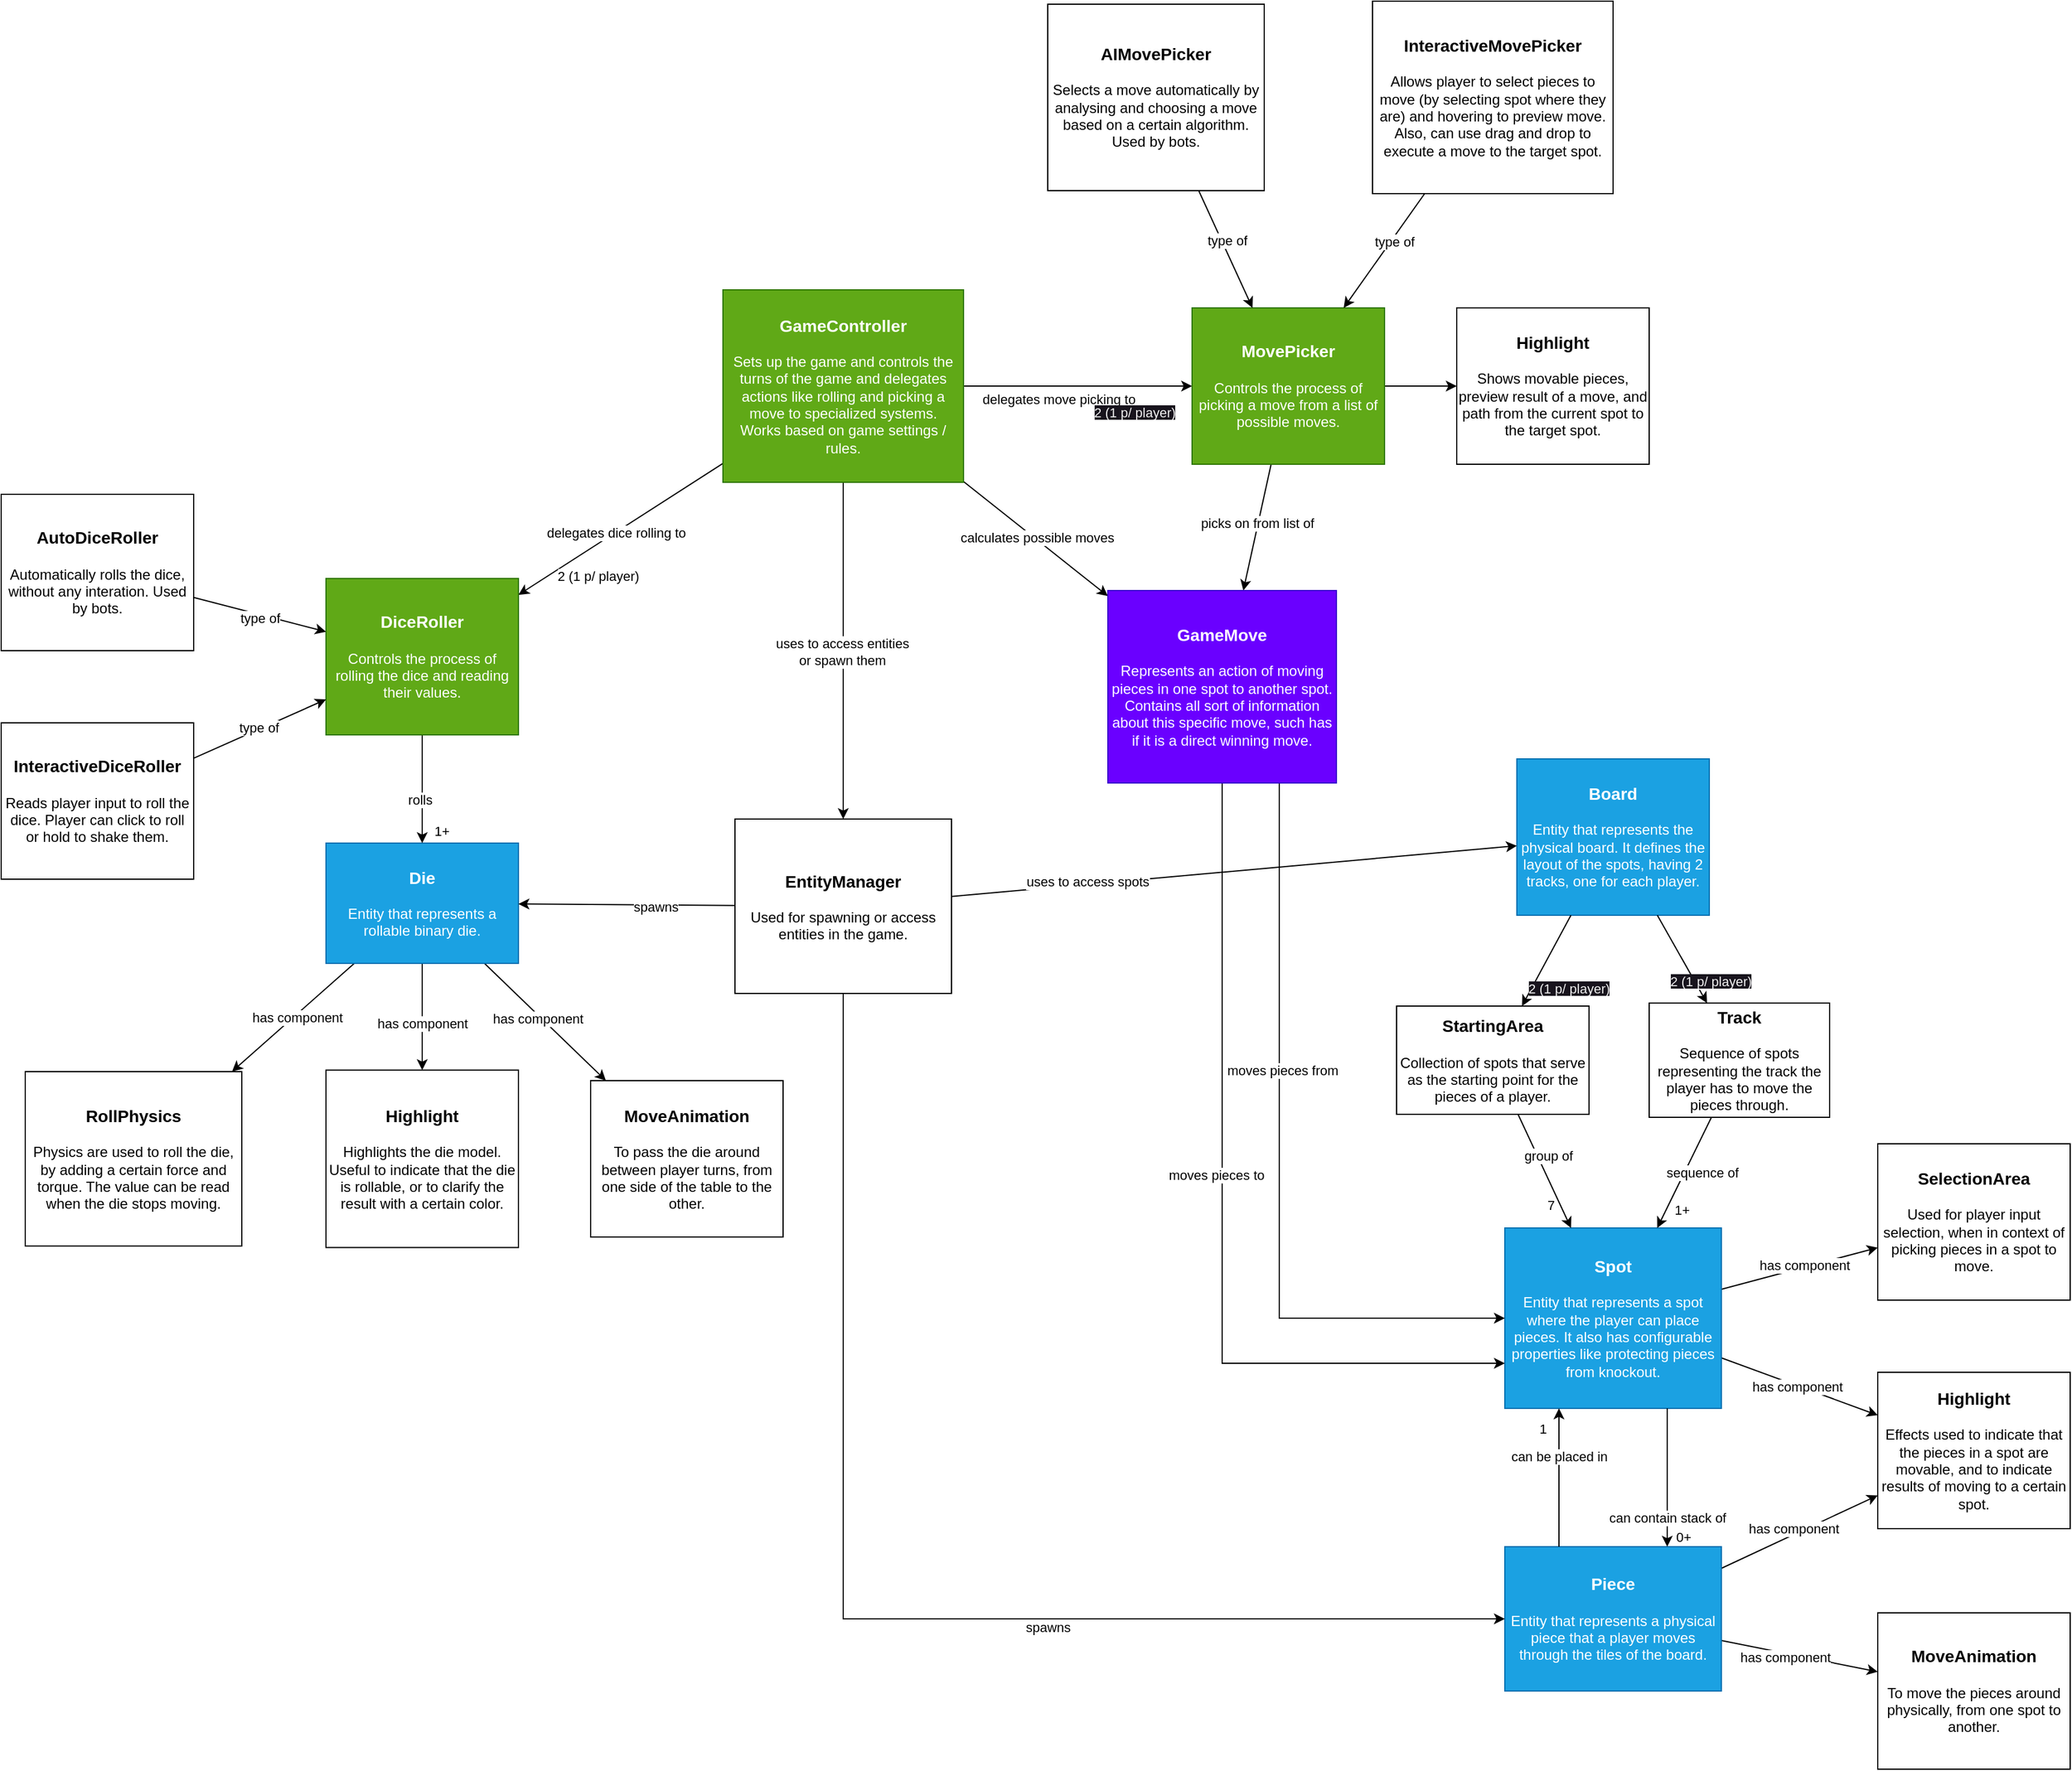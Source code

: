 <mxfile version="24.4.8" type="device">
  <diagram name="Page-1" id="9E7TV8ZL6nedT94QB9dg">
    <mxGraphModel dx="2643" dy="2144" grid="1" gridSize="10" guides="1" tooltips="1" connect="1" arrows="1" fold="1" page="1" pageScale="1" pageWidth="850" pageHeight="1100" math="0" shadow="0">
      <root>
        <mxCell id="0" />
        <mxCell id="1" parent="0" />
        <mxCell id="h5NBGUJRAQNvVofVVciI-101" style="rounded=0;orthogonalLoop=1;jettySize=auto;html=1;" parent="1" source="h5NBGUJRAQNvVofVVciI-13" target="h5NBGUJRAQNvVofVVciI-100" edge="1">
          <mxGeometry relative="1" as="geometry" />
        </mxCell>
        <mxCell id="h5NBGUJRAQNvVofVVciI-111" value="has component" style="edgeLabel;html=1;align=center;verticalAlign=middle;resizable=0;points=[];" parent="h5NBGUJRAQNvVofVVciI-101" vertex="1" connectable="0">
          <mxGeometry x="-0.183" y="-3" relative="1" as="geometry">
            <mxPoint as="offset" />
          </mxGeometry>
        </mxCell>
        <mxCell id="h5NBGUJRAQNvVofVVciI-107" style="rounded=0;orthogonalLoop=1;jettySize=auto;html=1;" parent="1" source="h5NBGUJRAQNvVofVVciI-13" target="h5NBGUJRAQNvVofVVciI-106" edge="1">
          <mxGeometry relative="1" as="geometry" />
        </mxCell>
        <mxCell id="h5NBGUJRAQNvVofVVciI-110" value="has component" style="edgeLabel;html=1;align=center;verticalAlign=middle;resizable=0;points=[];" parent="h5NBGUJRAQNvVofVVciI-107" vertex="1" connectable="0">
          <mxGeometry x="0.095" y="-6" relative="1" as="geometry">
            <mxPoint x="-14" y="-5" as="offset" />
          </mxGeometry>
        </mxCell>
        <mxCell id="h5NBGUJRAQNvVofVVciI-13" value="&lt;div style=&quot;&quot;&gt;&lt;span style=&quot;background-color: initial;&quot;&gt;&lt;b&gt;&lt;font style=&quot;font-size: 14px;&quot;&gt;Piece&lt;/font&gt;&lt;/b&gt;&lt;/span&gt;&lt;/div&gt;&lt;div style=&quot;&quot;&gt;&lt;span style=&quot;background-color: initial;&quot;&gt;&lt;br&gt;&lt;/span&gt;&lt;/div&gt;&lt;div style=&quot;&quot;&gt;Entity that represents a physical piece that a player moves through the tiles of the board.&lt;/div&gt;" style="rounded=0;whiteSpace=wrap;html=1;align=center;verticalAlign=middle;fillColor=#1ba1e2;strokeColor=#006EAF;fontColor=#ffffff;" parent="1" vertex="1">
          <mxGeometry x="410" y="1205" width="180" height="120" as="geometry" />
        </mxCell>
        <mxCell id="h5NBGUJRAQNvVofVVciI-108" style="rounded=0;orthogonalLoop=1;jettySize=auto;html=1;" parent="1" source="h5NBGUJRAQNvVofVVciI-14" target="h5NBGUJRAQNvVofVVciI-106" edge="1">
          <mxGeometry relative="1" as="geometry" />
        </mxCell>
        <mxCell id="h5NBGUJRAQNvVofVVciI-109" value="has component" style="edgeLabel;html=1;align=center;verticalAlign=middle;resizable=0;points=[];" parent="h5NBGUJRAQNvVofVVciI-108" vertex="1" connectable="0">
          <mxGeometry x="-0.018" relative="1" as="geometry">
            <mxPoint x="-1" as="offset" />
          </mxGeometry>
        </mxCell>
        <mxCell id="h5NBGUJRAQNvVofVVciI-113" style="rounded=0;orthogonalLoop=1;jettySize=auto;html=1;" parent="1" source="h5NBGUJRAQNvVofVVciI-14" target="h5NBGUJRAQNvVofVVciI-112" edge="1">
          <mxGeometry relative="1" as="geometry" />
        </mxCell>
        <mxCell id="h5NBGUJRAQNvVofVVciI-114" value="has component" style="edgeLabel;html=1;align=center;verticalAlign=middle;resizable=0;points=[];" parent="h5NBGUJRAQNvVofVVciI-113" vertex="1" connectable="0">
          <mxGeometry x="0.065" y="2" relative="1" as="geometry">
            <mxPoint as="offset" />
          </mxGeometry>
        </mxCell>
        <mxCell id="h5NBGUJRAQNvVofVVciI-14" value="&lt;div style=&quot;&quot;&gt;&lt;span style=&quot;background-color: initial;&quot;&gt;&lt;b&gt;&lt;font style=&quot;font-size: 14px;&quot;&gt;Spot&lt;/font&gt;&lt;/b&gt;&lt;/span&gt;&lt;/div&gt;&lt;div style=&quot;&quot;&gt;&lt;span style=&quot;background-color: initial;&quot;&gt;&lt;br&gt;&lt;/span&gt;&lt;/div&gt;&lt;div style=&quot;&quot;&gt;Entity that represents a spot where the player can place pieces. It also has configurable properties like protecting pieces from knockout.&lt;/div&gt;" style="rounded=0;whiteSpace=wrap;html=1;align=center;verticalAlign=middle;fillColor=#1ba1e2;strokeColor=#006EAF;fontColor=#ffffff;" parent="1" vertex="1">
          <mxGeometry x="410" y="940" width="180" height="150" as="geometry" />
        </mxCell>
        <mxCell id="h5NBGUJRAQNvVofVVciI-88" style="rounded=0;orthogonalLoop=1;jettySize=auto;html=1;" parent="1" source="h5NBGUJRAQNvVofVVciI-15" target="h5NBGUJRAQNvVofVVciI-85" edge="1">
          <mxGeometry relative="1" as="geometry" />
        </mxCell>
        <mxCell id="h5NBGUJRAQNvVofVVciI-102" value="has component" style="edgeLabel;html=1;align=center;verticalAlign=middle;resizable=0;points=[];" parent="h5NBGUJRAQNvVofVVciI-88" vertex="1" connectable="0">
          <mxGeometry x="-0.025" y="2" relative="1" as="geometry">
            <mxPoint as="offset" />
          </mxGeometry>
        </mxCell>
        <mxCell id="h5NBGUJRAQNvVofVVciI-89" style="rounded=0;orthogonalLoop=1;jettySize=auto;html=1;" parent="1" source="h5NBGUJRAQNvVofVVciI-15" target="h5NBGUJRAQNvVofVVciI-86" edge="1">
          <mxGeometry relative="1" as="geometry" />
        </mxCell>
        <mxCell id="h5NBGUJRAQNvVofVVciI-104" value="has component" style="edgeLabel;html=1;align=center;verticalAlign=middle;resizable=0;points=[];" parent="h5NBGUJRAQNvVofVVciI-89" vertex="1" connectable="0">
          <mxGeometry x="-0.19" y="1" relative="1" as="geometry">
            <mxPoint x="-1" y="14" as="offset" />
          </mxGeometry>
        </mxCell>
        <mxCell id="h5NBGUJRAQNvVofVVciI-90" style="rounded=0;orthogonalLoop=1;jettySize=auto;html=1;" parent="1" source="h5NBGUJRAQNvVofVVciI-15" target="h5NBGUJRAQNvVofVVciI-87" edge="1">
          <mxGeometry relative="1" as="geometry" />
        </mxCell>
        <mxCell id="h5NBGUJRAQNvVofVVciI-105" value="has component" style="edgeLabel;html=1;align=center;verticalAlign=middle;resizable=0;points=[];" parent="h5NBGUJRAQNvVofVVciI-90" vertex="1" connectable="0">
          <mxGeometry x="-0.092" y="-2" relative="1" as="geometry">
            <mxPoint as="offset" />
          </mxGeometry>
        </mxCell>
        <mxCell id="h5NBGUJRAQNvVofVVciI-15" value="&lt;div style=&quot;&quot;&gt;&lt;span style=&quot;background-color: initial;&quot;&gt;&lt;b&gt;&lt;font style=&quot;font-size: 14px;&quot;&gt;Die&lt;/font&gt;&lt;/b&gt;&lt;/span&gt;&lt;/div&gt;&lt;div style=&quot;&quot;&gt;&lt;span style=&quot;background-color: initial;&quot;&gt;&lt;br&gt;&lt;/span&gt;&lt;/div&gt;&lt;div style=&quot;&quot;&gt;Entity that represents a rollable binary die.&lt;/div&gt;" style="rounded=0;whiteSpace=wrap;html=1;align=center;verticalAlign=middle;fillColor=#1ba1e2;strokeColor=#006EAF;fontColor=#ffffff;" parent="1" vertex="1">
          <mxGeometry x="-570" y="620" width="160" height="100" as="geometry" />
        </mxCell>
        <mxCell id="h5NBGUJRAQNvVofVVciI-32" value="" style="endArrow=classic;html=1;rounded=0;exitX=0.25;exitY=0;exitDx=0;exitDy=0;entryX=0.25;entryY=1;entryDx=0;entryDy=0;" parent="1" source="h5NBGUJRAQNvVofVVciI-13" target="h5NBGUJRAQNvVofVVciI-14" edge="1">
          <mxGeometry relative="1" as="geometry">
            <mxPoint x="310" y="870" as="sourcePoint" />
            <mxPoint x="470" y="870" as="targetPoint" />
          </mxGeometry>
        </mxCell>
        <mxCell id="h5NBGUJRAQNvVofVVciI-33" value="can be placed in" style="edgeLabel;resizable=0;html=1;;align=center;verticalAlign=middle;" parent="h5NBGUJRAQNvVofVVciI-32" connectable="0" vertex="1">
          <mxGeometry relative="1" as="geometry">
            <mxPoint y="-18" as="offset" />
          </mxGeometry>
        </mxCell>
        <mxCell id="h5NBGUJRAQNvVofVVciI-35" value="1" style="edgeLabel;resizable=0;html=1;;align=right;verticalAlign=bottom;" parent="h5NBGUJRAQNvVofVVciI-32" connectable="0" vertex="1">
          <mxGeometry x="1" relative="1" as="geometry">
            <mxPoint x="-10" y="25" as="offset" />
          </mxGeometry>
        </mxCell>
        <mxCell id="h5NBGUJRAQNvVofVVciI-36" value="" style="endArrow=classic;html=1;rounded=0;entryX=0.75;entryY=0;entryDx=0;entryDy=0;exitX=0.75;exitY=1;exitDx=0;exitDy=0;" parent="1" source="h5NBGUJRAQNvVofVVciI-14" target="h5NBGUJRAQNvVofVVciI-13" edge="1">
          <mxGeometry relative="1" as="geometry">
            <mxPoint x="310" y="1190" as="sourcePoint" />
            <mxPoint x="470" y="1190" as="targetPoint" />
          </mxGeometry>
        </mxCell>
        <mxCell id="h5NBGUJRAQNvVofVVciI-37" value="can contain stack of" style="edgeLabel;resizable=0;html=1;;align=center;verticalAlign=middle;" parent="h5NBGUJRAQNvVofVVciI-36" connectable="0" vertex="1">
          <mxGeometry relative="1" as="geometry">
            <mxPoint y="33" as="offset" />
          </mxGeometry>
        </mxCell>
        <mxCell id="h5NBGUJRAQNvVofVVciI-39" value="0+" style="edgeLabel;resizable=0;html=1;;align=right;verticalAlign=bottom;" parent="h5NBGUJRAQNvVofVVciI-36" connectable="0" vertex="1">
          <mxGeometry x="1" relative="1" as="geometry">
            <mxPoint x="20" as="offset" />
          </mxGeometry>
        </mxCell>
        <mxCell id="h5NBGUJRAQNvVofVVciI-40" value="&lt;div style=&quot;&quot;&gt;&lt;span style=&quot;background-color: initial;&quot;&gt;&lt;b&gt;&lt;font style=&quot;font-size: 14px;&quot;&gt;Board&lt;/font&gt;&lt;/b&gt;&lt;/span&gt;&lt;/div&gt;&lt;div style=&quot;&quot;&gt;&lt;span style=&quot;background-color: initial;&quot;&gt;&lt;br&gt;&lt;/span&gt;&lt;/div&gt;&lt;div style=&quot;&quot;&gt;Entity that represents the physical board. It defines the layout of the spots, having 2 tracks, one for each player.&lt;/div&gt;" style="rounded=0;whiteSpace=wrap;html=1;align=center;verticalAlign=middle;fillColor=#1ba1e2;fontColor=#ffffff;strokeColor=#006EAF;" parent="1" vertex="1">
          <mxGeometry x="420" y="550" width="160" height="130" as="geometry" />
        </mxCell>
        <mxCell id="h5NBGUJRAQNvVofVVciI-44" value="&lt;div style=&quot;&quot;&gt;&lt;span style=&quot;font-size: 14px;&quot;&gt;&lt;b&gt;StartingArea&lt;/b&gt;&lt;/span&gt;&lt;/div&gt;&lt;div style=&quot;&quot;&gt;&lt;span style=&quot;background-color: initial;&quot;&gt;&lt;br&gt;&lt;/span&gt;&lt;/div&gt;&lt;div style=&quot;&quot;&gt;Collection of spots that serve as the starting point for the pieces of a player.&lt;/div&gt;" style="rounded=0;whiteSpace=wrap;html=1;align=center;verticalAlign=middle;" parent="1" vertex="1">
          <mxGeometry x="320" y="755.5" width="160" height="90" as="geometry" />
        </mxCell>
        <mxCell id="h5NBGUJRAQNvVofVVciI-46" value="" style="endArrow=classic;html=1;rounded=0;" parent="1" source="h5NBGUJRAQNvVofVVciI-44" target="h5NBGUJRAQNvVofVVciI-14" edge="1">
          <mxGeometry relative="1" as="geometry">
            <mxPoint x="490" y="840" as="sourcePoint" />
            <mxPoint x="590" y="840" as="targetPoint" />
          </mxGeometry>
        </mxCell>
        <mxCell id="h5NBGUJRAQNvVofVVciI-56" value="group of" style="edgeLabel;html=1;align=center;verticalAlign=middle;resizable=0;points=[];" parent="h5NBGUJRAQNvVofVVciI-46" vertex="1" connectable="0">
          <mxGeometry x="0.509" y="3" relative="1" as="geometry">
            <mxPoint x="-11" y="-36" as="offset" />
          </mxGeometry>
        </mxCell>
        <mxCell id="h5NBGUJRAQNvVofVVciI-66" value="7" style="edgeLabel;html=1;align=center;verticalAlign=middle;resizable=0;points=[];" parent="h5NBGUJRAQNvVofVVciI-46" vertex="1" connectable="0">
          <mxGeometry x="0.637" y="-2" relative="1" as="geometry">
            <mxPoint x="-8" y="-3" as="offset" />
          </mxGeometry>
        </mxCell>
        <mxCell id="h5NBGUJRAQNvVofVVciI-53" value="" style="endArrow=classic;html=1;rounded=0;" parent="1" source="h5NBGUJRAQNvVofVVciI-40" target="h5NBGUJRAQNvVofVVciI-44" edge="1">
          <mxGeometry relative="1" as="geometry">
            <mxPoint x="490" y="600" as="sourcePoint" />
            <mxPoint x="590" y="720" as="targetPoint" />
          </mxGeometry>
        </mxCell>
        <mxCell id="h5NBGUJRAQNvVofVVciI-55" value="&lt;span style=&quot;color: rgb(240, 240, 240); font-family: Helvetica; font-size: 11px; font-style: normal; font-variant-ligatures: normal; font-variant-caps: normal; font-weight: 400; letter-spacing: normal; orphans: 2; text-align: center; text-indent: 0px; text-transform: none; widows: 2; word-spacing: 0px; -webkit-text-stroke-width: 0px; white-space: nowrap; background-color: rgb(24, 20, 29); text-decoration-thickness: initial; text-decoration-style: initial; text-decoration-color: initial; display: inline !important; float: none;&quot;&gt;2 (1 p/ player)&lt;/span&gt;" style="edgeLabel;html=1;align=center;verticalAlign=middle;resizable=0;points=[];" parent="h5NBGUJRAQNvVofVVciI-53" vertex="1" connectable="0">
          <mxGeometry x="0.512" y="1" relative="1" as="geometry">
            <mxPoint x="28" y="3" as="offset" />
          </mxGeometry>
        </mxCell>
        <mxCell id="h5NBGUJRAQNvVofVVciI-58" value="&lt;div style=&quot;&quot;&gt;&lt;span style=&quot;font-size: 14px;&quot;&gt;&lt;b&gt;Track&lt;/b&gt;&lt;/span&gt;&lt;/div&gt;&lt;div style=&quot;&quot;&gt;&lt;span style=&quot;background-color: initial;&quot;&gt;&lt;br&gt;&lt;/span&gt;&lt;/div&gt;&lt;div style=&quot;&quot;&gt;Sequence of spots representing the track the player has to move the pieces through.&lt;/div&gt;" style="rounded=0;whiteSpace=wrap;html=1;align=center;verticalAlign=middle;" parent="1" vertex="1">
          <mxGeometry x="530" y="753" width="150" height="95" as="geometry" />
        </mxCell>
        <mxCell id="h5NBGUJRAQNvVofVVciI-59" value="" style="endArrow=classic;html=1;rounded=0;" parent="1" source="h5NBGUJRAQNvVofVVciI-40" target="h5NBGUJRAQNvVofVVciI-58" edge="1">
          <mxGeometry relative="1" as="geometry">
            <mxPoint x="420" y="810" as="sourcePoint" />
            <mxPoint x="520" y="810" as="targetPoint" />
          </mxGeometry>
        </mxCell>
        <mxCell id="h5NBGUJRAQNvVofVVciI-61" value="&lt;span style=&quot;color: rgb(240, 240, 240); font-family: Helvetica; font-size: 11px; font-style: normal; font-variant-ligatures: normal; font-variant-caps: normal; font-weight: 400; letter-spacing: normal; orphans: 2; text-align: center; text-indent: 0px; text-transform: none; widows: 2; word-spacing: 0px; -webkit-text-stroke-width: 0px; white-space: nowrap; background-color: rgb(24, 20, 29); text-decoration-thickness: initial; text-decoration-style: initial; text-decoration-color: initial; display: inline !important; float: none;&quot;&gt;2 (1 p/ player)&lt;/span&gt;" style="edgeLabel;html=1;align=center;verticalAlign=middle;resizable=0;points=[];" parent="h5NBGUJRAQNvVofVVciI-59" vertex="1" connectable="0">
          <mxGeometry x="0.609" relative="1" as="geometry">
            <mxPoint x="11" y="-4" as="offset" />
          </mxGeometry>
        </mxCell>
        <mxCell id="h5NBGUJRAQNvVofVVciI-63" value="" style="endArrow=classic;html=1;rounded=0;" parent="1" source="h5NBGUJRAQNvVofVVciI-58" target="h5NBGUJRAQNvVofVVciI-14" edge="1">
          <mxGeometry relative="1" as="geometry">
            <mxPoint x="530" y="840" as="sourcePoint" />
            <mxPoint x="630" y="840" as="targetPoint" />
          </mxGeometry>
        </mxCell>
        <mxCell id="h5NBGUJRAQNvVofVVciI-64" value="sequence of" style="edgeLabel;resizable=0;html=1;;align=center;verticalAlign=middle;" parent="h5NBGUJRAQNvVofVVciI-63" connectable="0" vertex="1">
          <mxGeometry relative="1" as="geometry">
            <mxPoint x="14" as="offset" />
          </mxGeometry>
        </mxCell>
        <mxCell id="h5NBGUJRAQNvVofVVciI-65" value="1+" style="edgeLabel;html=1;align=center;verticalAlign=middle;resizable=0;points=[];" parent="h5NBGUJRAQNvVofVVciI-63" vertex="1" connectable="0">
          <mxGeometry x="0.643" y="3" relative="1" as="geometry">
            <mxPoint x="9" as="offset" />
          </mxGeometry>
        </mxCell>
        <mxCell id="h5NBGUJRAQNvVofVVciI-73" style="rounded=0;orthogonalLoop=1;jettySize=auto;html=1;" parent="1" source="h5NBGUJRAQNvVofVVciI-67" target="h5NBGUJRAQNvVofVVciI-69" edge="1">
          <mxGeometry relative="1" as="geometry" />
        </mxCell>
        <mxCell id="h5NBGUJRAQNvVofVVciI-74" value="delegates dice rolling to" style="edgeLabel;html=1;align=center;verticalAlign=middle;resizable=0;points=[];" parent="h5NBGUJRAQNvVofVVciI-73" vertex="1" connectable="0">
          <mxGeometry x="0.056" relative="1" as="geometry">
            <mxPoint as="offset" />
          </mxGeometry>
        </mxCell>
        <mxCell id="h5NBGUJRAQNvVofVVciI-75" value="2 (1 p/ player)" style="edgeLabel;html=1;align=center;verticalAlign=middle;resizable=0;points=[];" parent="h5NBGUJRAQNvVofVVciI-73" vertex="1" connectable="0">
          <mxGeometry x="0.648" y="4" relative="1" as="geometry">
            <mxPoint x="34" as="offset" />
          </mxGeometry>
        </mxCell>
        <mxCell id="h5NBGUJRAQNvVofVVciI-91" style="rounded=0;orthogonalLoop=1;jettySize=auto;html=1;" parent="1" source="h5NBGUJRAQNvVofVVciI-67" target="h5NBGUJRAQNvVofVVciI-70" edge="1">
          <mxGeometry relative="1" as="geometry" />
        </mxCell>
        <mxCell id="h5NBGUJRAQNvVofVVciI-92" value="delegates move picking to" style="edgeLabel;html=1;align=center;verticalAlign=middle;resizable=0;points=[];" parent="h5NBGUJRAQNvVofVVciI-91" vertex="1" connectable="0">
          <mxGeometry x="-0.331" y="-4" relative="1" as="geometry">
            <mxPoint x="15" y="7" as="offset" />
          </mxGeometry>
        </mxCell>
        <mxCell id="h5NBGUJRAQNvVofVVciI-93" value="&lt;span style=&quot;color: rgb(240, 240, 240); font-family: Helvetica; font-size: 11px; font-style: normal; font-variant-ligatures: normal; font-variant-caps: normal; font-weight: 400; letter-spacing: normal; orphans: 2; text-align: center; text-indent: 0px; text-transform: none; widows: 2; word-spacing: 0px; -webkit-text-stroke-width: 0px; white-space: nowrap; background-color: rgb(24, 20, 29); text-decoration-thickness: initial; text-decoration-style: initial; text-decoration-color: initial; display: inline !important; float: none;&quot;&gt;2 (1 p/ player)&lt;/span&gt;" style="edgeLabel;html=1;align=center;verticalAlign=middle;resizable=0;points=[];" parent="h5NBGUJRAQNvVofVVciI-91" vertex="1" connectable="0">
          <mxGeometry x="0.591" y="-4" relative="1" as="geometry">
            <mxPoint x="-9" y="18" as="offset" />
          </mxGeometry>
        </mxCell>
        <mxCell id="h5NBGUJRAQNvVofVVciI-97" style="rounded=0;orthogonalLoop=1;jettySize=auto;html=1;" parent="1" source="h5NBGUJRAQNvVofVVciI-67" target="h5NBGUJRAQNvVofVVciI-95" edge="1">
          <mxGeometry relative="1" as="geometry" />
        </mxCell>
        <mxCell id="h5NBGUJRAQNvVofVVciI-98" value="calculates possible moves" style="edgeLabel;html=1;align=center;verticalAlign=middle;resizable=0;points=[];" parent="h5NBGUJRAQNvVofVVciI-97" vertex="1" connectable="0">
          <mxGeometry x="0.003" relative="1" as="geometry">
            <mxPoint y="-1" as="offset" />
          </mxGeometry>
        </mxCell>
        <mxCell id="h5NBGUJRAQNvVofVVciI-130" style="rounded=0;orthogonalLoop=1;jettySize=auto;html=1;" parent="1" source="h5NBGUJRAQNvVofVVciI-67" target="h5NBGUJRAQNvVofVVciI-68" edge="1">
          <mxGeometry relative="1" as="geometry" />
        </mxCell>
        <mxCell id="h5NBGUJRAQNvVofVVciI-131" value="uses to access entities&lt;div&gt;or spawn them&lt;/div&gt;" style="edgeLabel;html=1;align=center;verticalAlign=middle;resizable=0;points=[];" parent="h5NBGUJRAQNvVofVVciI-130" vertex="1" connectable="0">
          <mxGeometry x="0.008" y="-1" relative="1" as="geometry">
            <mxPoint as="offset" />
          </mxGeometry>
        </mxCell>
        <mxCell id="h5NBGUJRAQNvVofVVciI-67" value="&lt;div style=&quot;&quot;&gt;&lt;span style=&quot;font-size: 14px;&quot;&gt;&lt;b&gt;GameController&lt;/b&gt;&lt;/span&gt;&lt;/div&gt;&lt;div style=&quot;&quot;&gt;&lt;span style=&quot;background-color: initial;&quot;&gt;&lt;br&gt;&lt;/span&gt;&lt;/div&gt;&lt;div style=&quot;&quot;&gt;Sets up the game and controls the turns of the game and delegates actions like rolling and picking a move to specialized systems.&lt;br&gt;Works based on game settings / rules.&lt;/div&gt;" style="rounded=0;whiteSpace=wrap;html=1;align=center;verticalAlign=middle;fillColor=#60a917;fontColor=#ffffff;strokeColor=#2D7600;" parent="1" vertex="1">
          <mxGeometry x="-240" y="160" width="200" height="160" as="geometry" />
        </mxCell>
        <mxCell id="h5NBGUJRAQNvVofVVciI-142" style="rounded=0;orthogonalLoop=1;jettySize=auto;html=1;" parent="1" source="h5NBGUJRAQNvVofVVciI-68" target="h5NBGUJRAQNvVofVVciI-15" edge="1">
          <mxGeometry relative="1" as="geometry" />
        </mxCell>
        <mxCell id="h5NBGUJRAQNvVofVVciI-143" value="spawns" style="edgeLabel;html=1;align=center;verticalAlign=middle;resizable=0;points=[];" parent="h5NBGUJRAQNvVofVVciI-142" vertex="1" connectable="0">
          <mxGeometry x="-0.259" y="1" relative="1" as="geometry">
            <mxPoint as="offset" />
          </mxGeometry>
        </mxCell>
        <mxCell id="h5NBGUJRAQNvVofVVciI-144" style="edgeStyle=orthogonalEdgeStyle;rounded=0;orthogonalLoop=1;jettySize=auto;html=1;" parent="1" source="h5NBGUJRAQNvVofVVciI-68" target="h5NBGUJRAQNvVofVVciI-13" edge="1">
          <mxGeometry relative="1" as="geometry">
            <Array as="points">
              <mxPoint x="-140" y="1265" />
            </Array>
          </mxGeometry>
        </mxCell>
        <mxCell id="h5NBGUJRAQNvVofVVciI-145" value="spawns" style="edgeLabel;html=1;align=center;verticalAlign=middle;resizable=0;points=[];" parent="h5NBGUJRAQNvVofVVciI-144" vertex="1" connectable="0">
          <mxGeometry x="-0.722" y="-4" relative="1" as="geometry">
            <mxPoint x="174" y="378" as="offset" />
          </mxGeometry>
        </mxCell>
        <mxCell id="h5NBGUJRAQNvVofVVciI-146" style="rounded=0;orthogonalLoop=1;jettySize=auto;html=1;" parent="1" source="h5NBGUJRAQNvVofVVciI-68" target="h5NBGUJRAQNvVofVVciI-40" edge="1">
          <mxGeometry relative="1" as="geometry" />
        </mxCell>
        <mxCell id="h5NBGUJRAQNvVofVVciI-147" value="uses to access spots" style="edgeLabel;html=1;align=center;verticalAlign=middle;resizable=0;points=[];" parent="h5NBGUJRAQNvVofVVciI-146" vertex="1" connectable="0">
          <mxGeometry x="-0.524" y="3" relative="1" as="geometry">
            <mxPoint x="1" as="offset" />
          </mxGeometry>
        </mxCell>
        <mxCell id="h5NBGUJRAQNvVofVVciI-68" value="&lt;div style=&quot;&quot;&gt;&lt;span style=&quot;font-size: 14px;&quot;&gt;&lt;b&gt;EntityManager&lt;/b&gt;&lt;/span&gt;&lt;/div&gt;&lt;div style=&quot;&quot;&gt;&lt;span style=&quot;background-color: initial;&quot;&gt;&lt;br&gt;&lt;/span&gt;&lt;/div&gt;&lt;div style=&quot;&quot;&gt;Used for spawning or access entities in the game.&lt;/div&gt;" style="rounded=0;whiteSpace=wrap;html=1;align=center;verticalAlign=middle;" parent="1" vertex="1">
          <mxGeometry x="-230" y="600" width="180" height="145" as="geometry" />
        </mxCell>
        <mxCell id="h5NBGUJRAQNvVofVVciI-76" style="rounded=0;orthogonalLoop=1;jettySize=auto;html=1;" parent="1" source="h5NBGUJRAQNvVofVVciI-69" target="h5NBGUJRAQNvVofVVciI-15" edge="1">
          <mxGeometry relative="1" as="geometry" />
        </mxCell>
        <mxCell id="h5NBGUJRAQNvVofVVciI-77" value="rolls" style="edgeLabel;html=1;align=center;verticalAlign=middle;resizable=0;points=[];" parent="h5NBGUJRAQNvVofVVciI-76" vertex="1" connectable="0">
          <mxGeometry x="0.185" y="-2" relative="1" as="geometry">
            <mxPoint as="offset" />
          </mxGeometry>
        </mxCell>
        <mxCell id="h5NBGUJRAQNvVofVVciI-78" value="1+" style="edgeLabel;html=1;align=center;verticalAlign=middle;resizable=0;points=[];" parent="h5NBGUJRAQNvVofVVciI-76" vertex="1" connectable="0">
          <mxGeometry x="0.792" y="1" relative="1" as="geometry">
            <mxPoint x="15" y="-1" as="offset" />
          </mxGeometry>
        </mxCell>
        <mxCell id="h5NBGUJRAQNvVofVVciI-69" value="&lt;div style=&quot;&quot;&gt;&lt;span style=&quot;background-color: initial;&quot;&gt;&lt;b&gt;&lt;font style=&quot;font-size: 14px;&quot;&gt;DiceRoller&lt;/font&gt;&lt;/b&gt;&lt;/span&gt;&lt;/div&gt;&lt;div style=&quot;&quot;&gt;&lt;span style=&quot;background-color: initial;&quot;&gt;&lt;br&gt;&lt;/span&gt;&lt;/div&gt;&lt;div style=&quot;&quot;&gt;Controls the process of rolling the dice and reading their values.&lt;/div&gt;" style="rounded=0;whiteSpace=wrap;html=1;align=center;verticalAlign=middle;fillColor=#60a917;fontColor=#ffffff;strokeColor=#2D7600;" parent="1" vertex="1">
          <mxGeometry x="-570" y="400" width="160" height="130" as="geometry" />
        </mxCell>
        <mxCell id="h5NBGUJRAQNvVofVVciI-96" style="rounded=0;orthogonalLoop=1;jettySize=auto;html=1;" parent="1" source="h5NBGUJRAQNvVofVVciI-70" target="h5NBGUJRAQNvVofVVciI-95" edge="1">
          <mxGeometry relative="1" as="geometry" />
        </mxCell>
        <mxCell id="h5NBGUJRAQNvVofVVciI-99" value="picks on from list of" style="edgeLabel;html=1;align=center;verticalAlign=middle;resizable=0;points=[];" parent="h5NBGUJRAQNvVofVVciI-96" vertex="1" connectable="0">
          <mxGeometry x="-0.068" y="-1" relative="1" as="geometry">
            <mxPoint as="offset" />
          </mxGeometry>
        </mxCell>
        <mxCell id="h5NBGUJRAQNvVofVVciI-116" style="rounded=0;orthogonalLoop=1;jettySize=auto;html=1;" parent="1" source="h5NBGUJRAQNvVofVVciI-70" target="h5NBGUJRAQNvVofVVciI-115" edge="1">
          <mxGeometry relative="1" as="geometry" />
        </mxCell>
        <mxCell id="h5NBGUJRAQNvVofVVciI-70" value="&lt;div style=&quot;&quot;&gt;&lt;span style=&quot;font-size: 14px;&quot;&gt;&lt;b&gt;MovePicker&lt;/b&gt;&lt;/span&gt;&lt;/div&gt;&lt;div style=&quot;&quot;&gt;&lt;span style=&quot;background-color: initial;&quot;&gt;&lt;br&gt;&lt;/span&gt;&lt;/div&gt;&lt;div style=&quot;&quot;&gt;Controls the process of picking a move from a list of possible moves.&lt;/div&gt;" style="rounded=0;whiteSpace=wrap;html=1;align=center;verticalAlign=middle;fillColor=#60a917;fontColor=#ffffff;strokeColor=#2D7600;" parent="1" vertex="1">
          <mxGeometry x="150" y="175" width="160" height="130" as="geometry" />
        </mxCell>
        <mxCell id="h5NBGUJRAQNvVofVVciI-81" style="rounded=0;orthogonalLoop=1;jettySize=auto;html=1;" parent="1" source="h5NBGUJRAQNvVofVVciI-71" target="h5NBGUJRAQNvVofVVciI-69" edge="1">
          <mxGeometry relative="1" as="geometry" />
        </mxCell>
        <mxCell id="h5NBGUJRAQNvVofVVciI-84" value="type of" style="edgeLabel;html=1;align=center;verticalAlign=middle;resizable=0;points=[];" parent="h5NBGUJRAQNvVofVVciI-81" vertex="1" connectable="0">
          <mxGeometry x="-0.011" y="2" relative="1" as="geometry">
            <mxPoint as="offset" />
          </mxGeometry>
        </mxCell>
        <mxCell id="h5NBGUJRAQNvVofVVciI-71" value="&lt;div style=&quot;&quot;&gt;&lt;span style=&quot;font-size: 14px;&quot;&gt;&lt;b&gt;InteractiveDiceRoller&lt;/b&gt;&lt;/span&gt;&lt;/div&gt;&lt;div style=&quot;&quot;&gt;&lt;span style=&quot;background-color: initial;&quot;&gt;&lt;br&gt;&lt;/span&gt;&lt;/div&gt;&lt;div style=&quot;&quot;&gt;Reads player input to roll the dice. Player can click to roll or hold to shake them.&lt;/div&gt;" style="rounded=0;whiteSpace=wrap;html=1;align=center;verticalAlign=middle;" parent="1" vertex="1">
          <mxGeometry x="-840" y="520" width="160" height="130" as="geometry" />
        </mxCell>
        <mxCell id="h5NBGUJRAQNvVofVVciI-82" style="rounded=0;orthogonalLoop=1;jettySize=auto;html=1;" parent="1" source="h5NBGUJRAQNvVofVVciI-72" target="h5NBGUJRAQNvVofVVciI-69" edge="1">
          <mxGeometry relative="1" as="geometry" />
        </mxCell>
        <mxCell id="h5NBGUJRAQNvVofVVciI-83" value="type of" style="edgeLabel;html=1;align=center;verticalAlign=middle;resizable=0;points=[];" parent="h5NBGUJRAQNvVofVVciI-82" vertex="1" connectable="0">
          <mxGeometry y="-3" relative="1" as="geometry">
            <mxPoint as="offset" />
          </mxGeometry>
        </mxCell>
        <mxCell id="h5NBGUJRAQNvVofVVciI-72" value="&lt;div style=&quot;&quot;&gt;&lt;span style=&quot;background-color: initial;&quot;&gt;&lt;b&gt;&lt;font style=&quot;font-size: 14px;&quot;&gt;AutoDiceRoller&lt;/font&gt;&lt;/b&gt;&lt;/span&gt;&lt;/div&gt;&lt;div style=&quot;&quot;&gt;&lt;span style=&quot;background-color: initial;&quot;&gt;&lt;br&gt;&lt;/span&gt;&lt;/div&gt;&lt;div style=&quot;&quot;&gt;Automatically rolls the dice, without any interation. Used by bots.&lt;/div&gt;" style="rounded=0;whiteSpace=wrap;html=1;align=center;verticalAlign=middle;" parent="1" vertex="1">
          <mxGeometry x="-840" y="330" width="160" height="130" as="geometry" />
        </mxCell>
        <mxCell id="h5NBGUJRAQNvVofVVciI-85" value="&lt;div style=&quot;&quot;&gt;&lt;span style=&quot;background-color: initial;&quot;&gt;&lt;b&gt;&lt;font style=&quot;font-size: 14px;&quot;&gt;RollPhysics&lt;/font&gt;&lt;/b&gt;&lt;/span&gt;&lt;/div&gt;&lt;div style=&quot;&quot;&gt;&lt;span style=&quot;background-color: initial;&quot;&gt;&lt;br&gt;&lt;/span&gt;&lt;/div&gt;&lt;div style=&quot;&quot;&gt;Physics are used to roll the die, by adding a certain force and torque. The value can be read when the die stops moving.&lt;/div&gt;" style="rounded=0;whiteSpace=wrap;html=1;align=center;verticalAlign=middle;" parent="1" vertex="1">
          <mxGeometry x="-820" y="810" width="180" height="145" as="geometry" />
        </mxCell>
        <mxCell id="h5NBGUJRAQNvVofVVciI-86" value="&lt;div style=&quot;&quot;&gt;&lt;span style=&quot;background-color: initial;&quot;&gt;&lt;b&gt;&lt;font style=&quot;font-size: 14px;&quot;&gt;Highlight&lt;/font&gt;&lt;/b&gt;&lt;/span&gt;&lt;/div&gt;&lt;div style=&quot;&quot;&gt;&lt;span style=&quot;background-color: initial;&quot;&gt;&lt;br&gt;&lt;/span&gt;&lt;/div&gt;&lt;div style=&quot;&quot;&gt;Highlights the die model. Useful to indicate that the die is rollable, or to clarify the result with a certain color.&lt;/div&gt;" style="rounded=0;whiteSpace=wrap;html=1;align=center;verticalAlign=middle;" parent="1" vertex="1">
          <mxGeometry x="-570" y="808.75" width="160" height="147.5" as="geometry" />
        </mxCell>
        <mxCell id="h5NBGUJRAQNvVofVVciI-87" value="&lt;div style=&quot;&quot;&gt;&lt;span style=&quot;background-color: initial;&quot;&gt;&lt;b&gt;&lt;font style=&quot;font-size: 14px;&quot;&gt;MoveAnimation&lt;/font&gt;&lt;/b&gt;&lt;/span&gt;&lt;/div&gt;&lt;div style=&quot;&quot;&gt;&lt;span style=&quot;background-color: initial;&quot;&gt;&lt;br&gt;&lt;/span&gt;&lt;/div&gt;&lt;div style=&quot;&quot;&gt;To pass the die around between player turns, from one side of the table to the other.&lt;/div&gt;" style="rounded=0;whiteSpace=wrap;html=1;align=center;verticalAlign=middle;" parent="1" vertex="1">
          <mxGeometry x="-350" y="817.5" width="160" height="130" as="geometry" />
        </mxCell>
        <mxCell id="h5NBGUJRAQNvVofVVciI-123" style="rounded=0;orthogonalLoop=1;jettySize=auto;html=1;exitX=0.75;exitY=1;exitDx=0;exitDy=0;edgeStyle=orthogonalEdgeStyle;" parent="1" source="h5NBGUJRAQNvVofVVciI-95" target="h5NBGUJRAQNvVofVVciI-14" edge="1">
          <mxGeometry relative="1" as="geometry">
            <Array as="points">
              <mxPoint x="223" y="1015" />
            </Array>
          </mxGeometry>
        </mxCell>
        <mxCell id="h5NBGUJRAQNvVofVVciI-126" value="moves pieces from" style="edgeLabel;html=1;align=center;verticalAlign=middle;resizable=0;points=[];" parent="h5NBGUJRAQNvVofVVciI-123" vertex="1" connectable="0">
          <mxGeometry x="-0.244" y="2" relative="1" as="geometry">
            <mxPoint as="offset" />
          </mxGeometry>
        </mxCell>
        <mxCell id="h5NBGUJRAQNvVofVVciI-124" style="rounded=0;orthogonalLoop=1;jettySize=auto;html=1;exitX=0.5;exitY=1;exitDx=0;exitDy=0;entryX=0;entryY=0.75;entryDx=0;entryDy=0;edgeStyle=orthogonalEdgeStyle;" parent="1" source="h5NBGUJRAQNvVofVVciI-95" target="h5NBGUJRAQNvVofVVciI-14" edge="1">
          <mxGeometry relative="1" as="geometry" />
        </mxCell>
        <mxCell id="h5NBGUJRAQNvVofVVciI-127" value="moves pieces to" style="edgeLabel;html=1;align=center;verticalAlign=middle;resizable=0;points=[];" parent="h5NBGUJRAQNvVofVVciI-124" vertex="1" connectable="0">
          <mxGeometry x="-0.091" y="-5" relative="1" as="geometry">
            <mxPoint as="offset" />
          </mxGeometry>
        </mxCell>
        <mxCell id="h5NBGUJRAQNvVofVVciI-95" value="&lt;div style=&quot;&quot;&gt;&lt;span style=&quot;font-size: 14px;&quot;&gt;&lt;b&gt;GameMove&lt;/b&gt;&lt;/span&gt;&lt;/div&gt;&lt;div style=&quot;&quot;&gt;&lt;span style=&quot;background-color: initial;&quot;&gt;&lt;br&gt;&lt;/span&gt;&lt;/div&gt;&lt;div style=&quot;&quot;&gt;Represents an action of moving pieces in one spot to another spot. Contains all sort of information about this specific move, such has if it is a direct winning move.&lt;/div&gt;" style="rounded=0;whiteSpace=wrap;html=1;align=center;verticalAlign=middle;fillColor=#6a00ff;fontColor=#ffffff;strokeColor=#3700CC;" parent="1" vertex="1">
          <mxGeometry x="80" y="410" width="190" height="160" as="geometry" />
        </mxCell>
        <mxCell id="h5NBGUJRAQNvVofVVciI-100" value="&lt;div style=&quot;&quot;&gt;&lt;span style=&quot;background-color: initial;&quot;&gt;&lt;b&gt;&lt;font style=&quot;font-size: 14px;&quot;&gt;MoveAnimation&lt;/font&gt;&lt;/b&gt;&lt;/span&gt;&lt;/div&gt;&lt;div style=&quot;&quot;&gt;&lt;span style=&quot;background-color: initial;&quot;&gt;&lt;br&gt;&lt;/span&gt;&lt;/div&gt;&lt;div style=&quot;&quot;&gt;To move the pieces around physically, from one spot to another.&lt;/div&gt;" style="rounded=0;whiteSpace=wrap;html=1;align=center;verticalAlign=middle;" parent="1" vertex="1">
          <mxGeometry x="720" y="1260" width="160" height="130" as="geometry" />
        </mxCell>
        <mxCell id="h5NBGUJRAQNvVofVVciI-106" value="&lt;div style=&quot;&quot;&gt;&lt;span style=&quot;font-size: 14px;&quot;&gt;&lt;b&gt;Highlight&lt;/b&gt;&lt;/span&gt;&lt;/div&gt;&lt;div style=&quot;&quot;&gt;&lt;span style=&quot;background-color: initial;&quot;&gt;&lt;br&gt;&lt;/span&gt;&lt;/div&gt;&lt;div style=&quot;&quot;&gt;Effects used to indicate that the pieces in a spot are movable, and to indicate results of moving to a certain spot.&lt;/div&gt;" style="rounded=0;whiteSpace=wrap;html=1;align=center;verticalAlign=middle;" parent="1" vertex="1">
          <mxGeometry x="720" y="1060" width="160" height="130" as="geometry" />
        </mxCell>
        <mxCell id="h5NBGUJRAQNvVofVVciI-112" value="&lt;div style=&quot;&quot;&gt;&lt;span style=&quot;font-size: 14px;&quot;&gt;&lt;b&gt;SelectionArea&lt;/b&gt;&lt;/span&gt;&lt;/div&gt;&lt;div style=&quot;&quot;&gt;&lt;span style=&quot;background-color: initial;&quot;&gt;&lt;br&gt;&lt;/span&gt;&lt;/div&gt;&lt;div style=&quot;&quot;&gt;Used for player input selection, when in context of picking pieces in a spot to move.&lt;/div&gt;" style="rounded=0;whiteSpace=wrap;html=1;align=center;verticalAlign=middle;" parent="1" vertex="1">
          <mxGeometry x="720" y="870" width="160" height="130" as="geometry" />
        </mxCell>
        <mxCell id="h5NBGUJRAQNvVofVVciI-115" value="&lt;div style=&quot;&quot;&gt;&lt;span style=&quot;font-size: 14px;&quot;&gt;&lt;b&gt;Highlight&lt;/b&gt;&lt;/span&gt;&lt;/div&gt;&lt;div style=&quot;&quot;&gt;&lt;span style=&quot;background-color: initial;&quot;&gt;&lt;br&gt;&lt;/span&gt;&lt;/div&gt;&lt;div style=&quot;&quot;&gt;Shows movable pieces, preview result of a move, and path from the current spot to the target spot.&lt;/div&gt;" style="rounded=0;whiteSpace=wrap;html=1;align=center;verticalAlign=middle;" parent="1" vertex="1">
          <mxGeometry x="370" y="175" width="160" height="130" as="geometry" />
        </mxCell>
        <mxCell id="h5NBGUJRAQNvVofVVciI-119" style="rounded=0;orthogonalLoop=1;jettySize=auto;html=1;" parent="1" source="h5NBGUJRAQNvVofVVciI-117" target="h5NBGUJRAQNvVofVVciI-70" edge="1">
          <mxGeometry relative="1" as="geometry" />
        </mxCell>
        <mxCell id="h5NBGUJRAQNvVofVVciI-122" value="type of" style="edgeLabel;html=1;align=center;verticalAlign=middle;resizable=0;points=[];" parent="h5NBGUJRAQNvVofVVciI-119" vertex="1" connectable="0">
          <mxGeometry x="-0.191" y="2" relative="1" as="geometry">
            <mxPoint as="offset" />
          </mxGeometry>
        </mxCell>
        <mxCell id="h5NBGUJRAQNvVofVVciI-117" value="&lt;div style=&quot;&quot;&gt;&lt;span style=&quot;font-size: 14px;&quot;&gt;&lt;b&gt;InteractiveMovePicker&lt;/b&gt;&lt;/span&gt;&lt;/div&gt;&lt;div style=&quot;&quot;&gt;&lt;span style=&quot;background-color: initial;&quot;&gt;&lt;br&gt;&lt;/span&gt;&lt;/div&gt;&lt;div style=&quot;&quot;&gt;Allows player to select pieces to move (by selecting spot where they are) and hovering to preview move.&lt;/div&gt;&lt;div style=&quot;&quot;&gt;Also, can use drag and drop to execute a move to the target spot.&lt;/div&gt;" style="rounded=0;whiteSpace=wrap;html=1;align=center;verticalAlign=middle;" parent="1" vertex="1">
          <mxGeometry x="300" y="-80" width="200" height="160" as="geometry" />
        </mxCell>
        <mxCell id="h5NBGUJRAQNvVofVVciI-120" style="rounded=0;orthogonalLoop=1;jettySize=auto;html=1;" parent="1" source="h5NBGUJRAQNvVofVVciI-118" target="h5NBGUJRAQNvVofVVciI-70" edge="1">
          <mxGeometry relative="1" as="geometry" />
        </mxCell>
        <mxCell id="h5NBGUJRAQNvVofVVciI-121" value="type of" style="edgeLabel;html=1;align=center;verticalAlign=middle;resizable=0;points=[];" parent="h5NBGUJRAQNvVofVVciI-120" vertex="1" connectable="0">
          <mxGeometry x="-0.135" y="4" relative="1" as="geometry">
            <mxPoint y="1" as="offset" />
          </mxGeometry>
        </mxCell>
        <mxCell id="h5NBGUJRAQNvVofVVciI-118" value="&lt;div style=&quot;&quot;&gt;&lt;span style=&quot;font-size: 14px;&quot;&gt;&lt;b&gt;AIMovePicker&lt;/b&gt;&lt;/span&gt;&lt;/div&gt;&lt;div style=&quot;&quot;&gt;&lt;span style=&quot;background-color: initial;&quot;&gt;&lt;br&gt;&lt;/span&gt;&lt;/div&gt;&lt;div style=&quot;&quot;&gt;Selects a move automatically by analysing and choosing a move based on a certain algorithm. Used by bots.&lt;/div&gt;" style="rounded=0;whiteSpace=wrap;html=1;align=center;verticalAlign=middle;" parent="1" vertex="1">
          <mxGeometry x="30" y="-77.5" width="180" height="155" as="geometry" />
        </mxCell>
      </root>
    </mxGraphModel>
  </diagram>
</mxfile>
